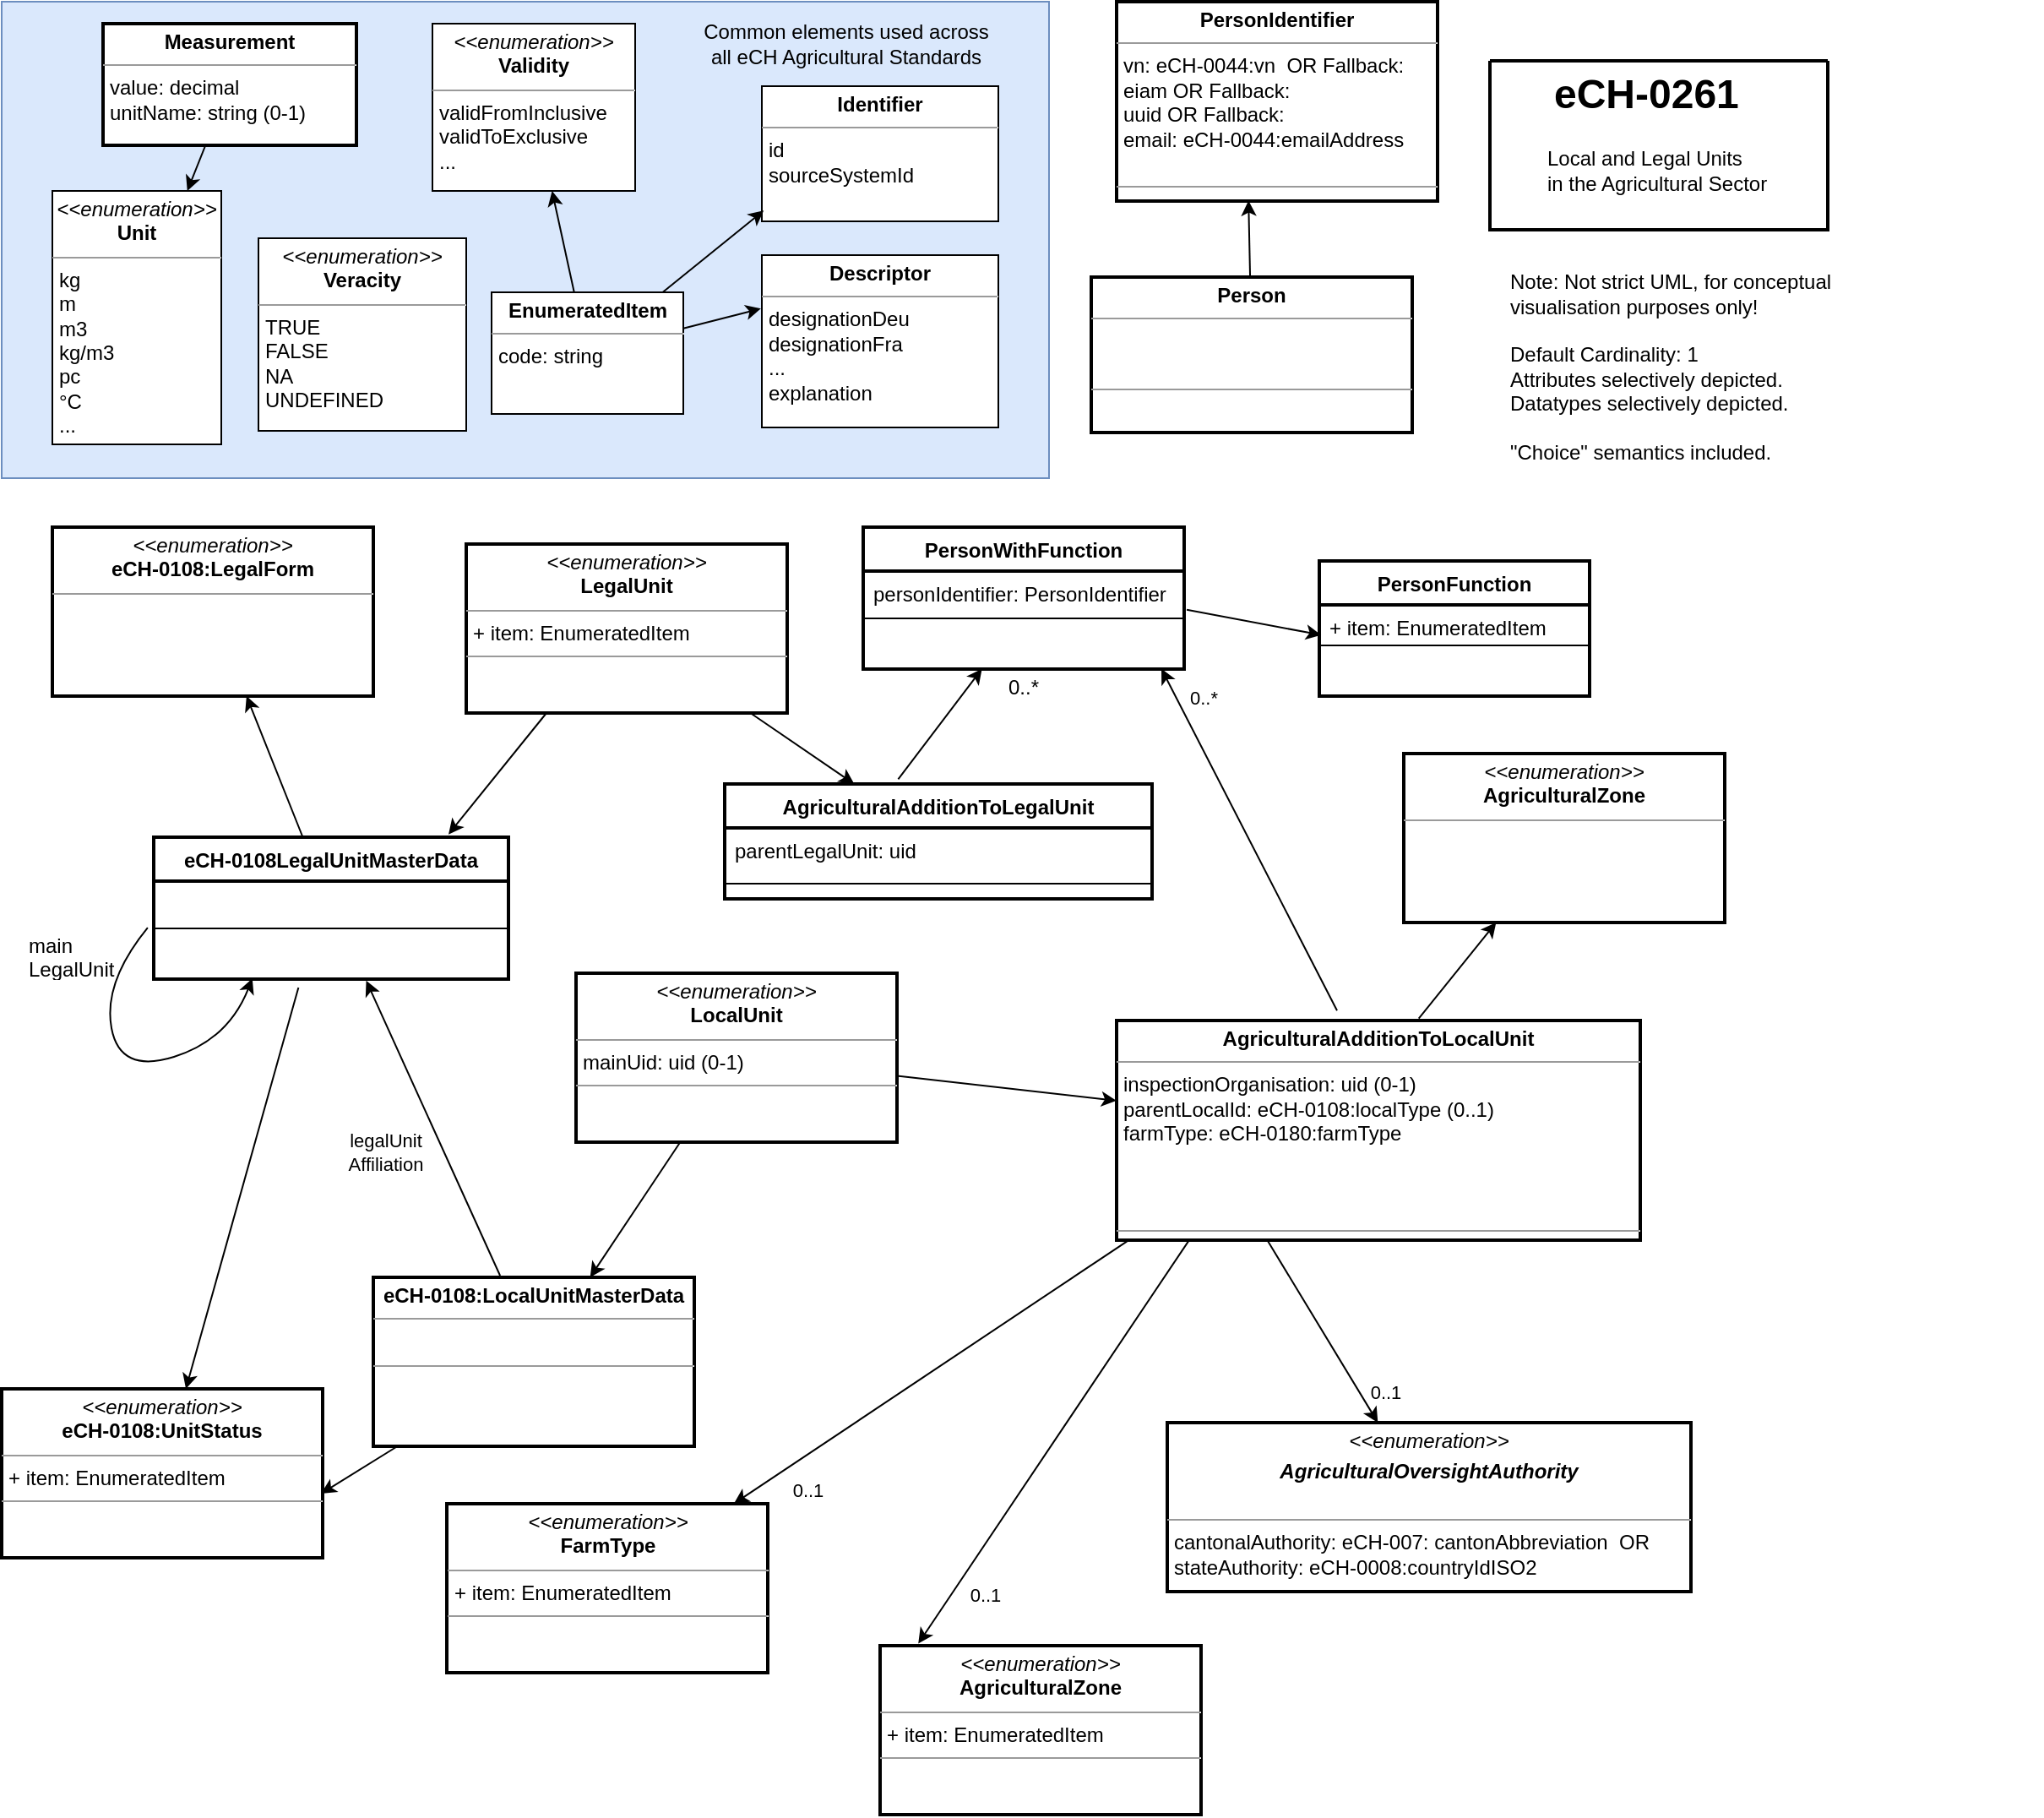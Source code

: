 <mxfile version="23.0.2" type="device">
  <diagram id="C5RBs43oDa-KdzZeNtuy" name="Page-1">
    <mxGraphModel dx="1311" dy="1173" grid="1" gridSize="10" guides="1" tooltips="1" connect="1" arrows="1" fold="1" page="1" pageScale="1" pageWidth="1169" pageHeight="1654" math="0" shadow="0">
      <root>
        <mxCell id="WIyWlLk6GJQsqaUBKTNV-0" />
        <mxCell id="WIyWlLk6GJQsqaUBKTNV-1" parent="WIyWlLk6GJQsqaUBKTNV-0" />
        <mxCell id="9_fdUrSxjmN1W93VfHhp-2" value="" style="rounded=0;whiteSpace=wrap;html=1;fillColor=#dae8fc;strokeColor=#6c8ebf;fontFamily=Helvetica;" parent="WIyWlLk6GJQsqaUBKTNV-1" vertex="1">
          <mxGeometry x="30" y="28" width="620" height="282" as="geometry" />
        </mxCell>
        <mxCell id="9_fdUrSxjmN1W93VfHhp-0" value="&lt;p style=&quot;margin:0px;margin-top:4px;text-align:center;&quot;&gt;&lt;i&gt;&amp;lt;&amp;lt;enumeration&amp;gt;&amp;gt;&lt;/i&gt;&lt;br&gt;&lt;b&gt;Unit&lt;/b&gt;&lt;/p&gt;&lt;hr size=&quot;1&quot;&gt;&lt;p style=&quot;margin:0px;margin-left:4px;&quot;&gt;kg&lt;/p&gt;&lt;p style=&quot;margin:0px;margin-left:4px;&quot;&gt;m&lt;/p&gt;&lt;p style=&quot;margin:0px;margin-left:4px;&quot;&gt;m3&lt;/p&gt;&lt;p style=&quot;margin:0px;margin-left:4px;&quot;&gt;kg/m3&lt;/p&gt;&lt;p style=&quot;margin:0px;margin-left:4px;&quot;&gt;pc&lt;/p&gt;&lt;p style=&quot;margin:0px;margin-left:4px;&quot;&gt;°C&lt;/p&gt;&lt;p style=&quot;margin:0px;margin-left:4px;&quot;&gt;...&lt;/p&gt;" style="verticalAlign=top;align=left;overflow=fill;fontSize=12;fontFamily=Helvetica;html=1;sketch=0;" parent="WIyWlLk6GJQsqaUBKTNV-1" vertex="1">
          <mxGeometry x="60" y="140" width="100" height="150" as="geometry" />
        </mxCell>
        <mxCell id="9_fdUrSxjmN1W93VfHhp-4" value="Common elements used across all eCH Agricultural Standards" style="text;html=1;strokeColor=none;fillColor=none;align=center;verticalAlign=middle;whiteSpace=wrap;rounded=0;strokeWidth=2;fontFamily=Helvetica;" parent="WIyWlLk6GJQsqaUBKTNV-1" vertex="1">
          <mxGeometry x="440" y="38" width="180" height="30" as="geometry" />
        </mxCell>
        <mxCell id="9_fdUrSxjmN1W93VfHhp-12" value="&lt;p style=&quot;margin:0px;margin-top:4px;text-align:center;&quot;&gt;&lt;b&gt;Identifier&lt;/b&gt;&lt;/p&gt;&lt;hr size=&quot;1&quot;&gt;&lt;p style=&quot;margin:0px;margin-left:4px;&quot;&gt;id&lt;/p&gt;&lt;p style=&quot;margin:0px;margin-left:4px;&quot;&gt;sourceSystemId&lt;/p&gt;" style="verticalAlign=top;align=left;overflow=fill;fontSize=12;fontFamily=Helvetica;html=1;sketch=0;" parent="WIyWlLk6GJQsqaUBKTNV-1" vertex="1">
          <mxGeometry x="480" y="78" width="140" height="80" as="geometry" />
        </mxCell>
        <mxCell id="9_fdUrSxjmN1W93VfHhp-13" value="&lt;p style=&quot;margin:0px;margin-top:4px;text-align:center;&quot;&gt;&lt;b&gt;Descriptor&lt;/b&gt;&lt;/p&gt;&lt;hr size=&quot;1&quot;&gt;&lt;p style=&quot;margin:0px;margin-left:4px;&quot;&gt;designationDeu&lt;/p&gt;&lt;p style=&quot;margin:0px;margin-left:4px;&quot;&gt;designationFra&lt;/p&gt;&lt;p style=&quot;margin:0px;margin-left:4px;&quot;&gt;...&lt;/p&gt;&lt;p style=&quot;margin:0px;margin-left:4px;&quot;&gt;explanation&lt;/p&gt;" style="verticalAlign=top;align=left;overflow=fill;fontSize=12;fontFamily=Helvetica;html=1;sketch=0;" parent="WIyWlLk6GJQsqaUBKTNV-1" vertex="1">
          <mxGeometry x="480" y="178" width="140" height="102" as="geometry" />
        </mxCell>
        <mxCell id="A5fvS7BDDAw0l9XVEY4Y-0" value="eCH-0108LegalUnitMasterData" style="swimlane;fontStyle=1;align=center;verticalAlign=top;childLayout=stackLayout;horizontal=1;startSize=26;horizontalStack=0;resizeParent=1;resizeParentMax=0;resizeLast=0;collapsible=1;marginBottom=0;strokeWidth=2;sketch=0;fontFamily=Helvetica;" parent="WIyWlLk6GJQsqaUBKTNV-1" vertex="1">
          <mxGeometry x="120" y="522.5" width="210" height="84" as="geometry" />
        </mxCell>
        <mxCell id="A5fvS7BDDAw0l9XVEY4Y-1" value="  " style="text;strokeColor=none;fillColor=none;align=left;verticalAlign=top;spacingLeft=4;spacingRight=4;overflow=hidden;rotatable=0;points=[[0,0.5],[1,0.5]];portConstraint=eastwest;fontFamily=Helvetica;" parent="A5fvS7BDDAw0l9XVEY4Y-0" vertex="1">
          <mxGeometry y="26" width="210" height="24" as="geometry" />
        </mxCell>
        <mxCell id="A5fvS7BDDAw0l9XVEY4Y-2" value="" style="line;strokeWidth=1;fillColor=none;align=left;verticalAlign=middle;spacingTop=-1;spacingLeft=3;spacingRight=3;rotatable=0;labelPosition=right;points=[];portConstraint=eastwest;fontFamily=Helvetica;" parent="A5fvS7BDDAw0l9XVEY4Y-0" vertex="1">
          <mxGeometry y="50" width="210" height="8" as="geometry" />
        </mxCell>
        <mxCell id="A5fvS7BDDAw0l9XVEY4Y-3" value="  " style="text;strokeColor=none;fillColor=none;align=left;verticalAlign=top;spacingLeft=4;spacingRight=4;overflow=hidden;rotatable=0;points=[[0,0.5],[1,0.5]];portConstraint=eastwest;fontFamily=Helvetica;sketch=0;" parent="A5fvS7BDDAw0l9XVEY4Y-0" vertex="1">
          <mxGeometry y="58" width="210" height="26" as="geometry" />
        </mxCell>
        <mxCell id="A5fvS7BDDAw0l9XVEY4Y-30" value="" style="curved=1;endArrow=classic;html=1;sketch=0;fontFamily=Helvetica;exitX=-0.017;exitY=-0.169;exitDx=0;exitDy=0;exitPerimeter=0;entryX=0.278;entryY=0.985;entryDx=0;entryDy=0;entryPerimeter=0;" parent="A5fvS7BDDAw0l9XVEY4Y-0" source="A5fvS7BDDAw0l9XVEY4Y-3" target="A5fvS7BDDAw0l9XVEY4Y-3" edge="1">
          <mxGeometry width="50" height="50" relative="1" as="geometry">
            <mxPoint x="420.004" y="143.056" as="sourcePoint" />
            <mxPoint x="194.99" y="149.714" as="targetPoint" />
            <Array as="points">
              <mxPoint x="-30" y="86" />
              <mxPoint x="-20" y="140" />
              <mxPoint x="44" y="120" />
            </Array>
          </mxGeometry>
        </mxCell>
        <mxCell id="A5fvS7BDDAw0l9XVEY4Y-4" value="AgriculturalAdditionToLegalUnit" style="swimlane;fontStyle=1;align=center;verticalAlign=top;childLayout=stackLayout;horizontal=1;startSize=26;horizontalStack=0;resizeParent=1;resizeParentMax=0;resizeLast=0;collapsible=1;marginBottom=0;strokeWidth=2;sketch=0;fontFamily=Helvetica;" parent="WIyWlLk6GJQsqaUBKTNV-1" vertex="1">
          <mxGeometry x="458" y="491" width="253" height="68" as="geometry" />
        </mxCell>
        <mxCell id="A5fvS7BDDAw0l9XVEY4Y-7" value="parentLegalUnit: uid" style="text;strokeColor=none;fillColor=none;align=left;verticalAlign=top;spacingLeft=4;spacingRight=4;overflow=hidden;rotatable=0;points=[[0,0.5],[1,0.5]];portConstraint=eastwest;sketch=0;fontFamily=Helvetica;" parent="A5fvS7BDDAw0l9XVEY4Y-4" vertex="1">
          <mxGeometry y="26" width="253" height="24" as="geometry" />
        </mxCell>
        <mxCell id="A5fvS7BDDAw0l9XVEY4Y-6" value="" style="line;strokeWidth=1;fillColor=none;align=left;verticalAlign=middle;spacingTop=-1;spacingLeft=3;spacingRight=3;rotatable=0;labelPosition=right;points=[];portConstraint=eastwest;fontFamily=Helvetica;" parent="A5fvS7BDDAw0l9XVEY4Y-4" vertex="1">
          <mxGeometry y="50" width="253" height="18" as="geometry" />
        </mxCell>
        <mxCell id="A5fvS7BDDAw0l9XVEY4Y-5" value="main&#xa;LegalUnit" style="text;strokeColor=none;fillColor=none;align=left;verticalAlign=top;spacingLeft=4;spacingRight=4;overflow=hidden;rotatable=0;points=[[0,0.5],[1,0.5]];portConstraint=eastwest;fontFamily=Helvetica;" parent="WIyWlLk6GJQsqaUBKTNV-1" vertex="1">
          <mxGeometry x="40" y="573" width="70" height="30" as="geometry" />
        </mxCell>
        <mxCell id="A5fvS7BDDAw0l9XVEY4Y-33" value="&lt;p style=&quot;margin:0px;margin-top:4px;text-align:center;&quot;&gt;&lt;b&gt;EnumeratedItem&lt;/b&gt;&lt;/p&gt;&lt;hr size=&quot;1&quot;&gt;&lt;p style=&quot;margin:0px;margin-left:4px;&quot;&gt;code: string&lt;/p&gt;" style="verticalAlign=top;align=left;overflow=fill;fontSize=12;fontFamily=Helvetica;html=1;sketch=0;" parent="WIyWlLk6GJQsqaUBKTNV-1" vertex="1">
          <mxGeometry x="320" y="200" width="113.5" height="72" as="geometry" />
        </mxCell>
        <mxCell id="A5fvS7BDDAw0l9XVEY4Y-39" value="PersonFunction" style="swimlane;fontStyle=1;align=center;verticalAlign=top;childLayout=stackLayout;horizontal=1;startSize=26;horizontalStack=0;resizeParent=1;resizeParentMax=0;resizeLast=0;collapsible=1;marginBottom=0;strokeWidth=2;sketch=0;fontFamily=Helvetica;" parent="WIyWlLk6GJQsqaUBKTNV-1" vertex="1">
          <mxGeometry x="810" y="359" width="160" height="80" as="geometry" />
        </mxCell>
        <mxCell id="A5fvS7BDDAw0l9XVEY4Y-40" value="+ item: EnumeratedItem" style="text;strokeColor=none;fillColor=none;align=left;verticalAlign=top;spacingLeft=4;spacingRight=4;overflow=hidden;rotatable=0;points=[[0,0.5],[1,0.5]];portConstraint=eastwest;fontFamily=Helvetica;sketch=0;" parent="A5fvS7BDDAw0l9XVEY4Y-39" vertex="1">
          <mxGeometry y="26" width="160" height="20" as="geometry" />
        </mxCell>
        <mxCell id="A5fvS7BDDAw0l9XVEY4Y-41" value="" style="line;strokeWidth=1;fillColor=none;align=left;verticalAlign=middle;spacingTop=-1;spacingLeft=3;spacingRight=3;rotatable=0;labelPosition=right;points=[];portConstraint=eastwest;fontFamily=Helvetica;" parent="A5fvS7BDDAw0l9XVEY4Y-39" vertex="1">
          <mxGeometry y="46" width="160" height="8" as="geometry" />
        </mxCell>
        <mxCell id="A5fvS7BDDAw0l9XVEY4Y-42" value="  " style="text;strokeColor=none;fillColor=none;align=left;verticalAlign=top;spacingLeft=4;spacingRight=4;overflow=hidden;rotatable=0;points=[[0,0.5],[1,0.5]];portConstraint=eastwest;fontFamily=Helvetica;sketch=0;" parent="A5fvS7BDDAw0l9XVEY4Y-39" vertex="1">
          <mxGeometry y="54" width="160" height="26" as="geometry" />
        </mxCell>
        <mxCell id="A5fvS7BDDAw0l9XVEY4Y-43" value="PersonWithFunction" style="swimlane;fontStyle=1;align=center;verticalAlign=top;childLayout=stackLayout;horizontal=1;startSize=26;horizontalStack=0;resizeParent=1;resizeParentMax=0;resizeLast=0;collapsible=1;marginBottom=0;strokeWidth=2;sketch=0;fontFamily=Helvetica;" parent="WIyWlLk6GJQsqaUBKTNV-1" vertex="1">
          <mxGeometry x="540" y="339" width="190" height="84" as="geometry" />
        </mxCell>
        <mxCell id="A5fvS7BDDAw0l9XVEY4Y-44" value="personIdentifier: PersonIdentifier" style="text;strokeColor=none;fillColor=none;align=left;verticalAlign=top;spacingLeft=4;spacingRight=4;overflow=hidden;rotatable=0;points=[[0,0.5],[1,0.5]];portConstraint=eastwest;fontFamily=Helvetica;" parent="A5fvS7BDDAw0l9XVEY4Y-43" vertex="1">
          <mxGeometry y="26" width="190" height="24" as="geometry" />
        </mxCell>
        <mxCell id="A5fvS7BDDAw0l9XVEY4Y-45" value="" style="line;strokeWidth=1;fillColor=none;align=left;verticalAlign=middle;spacingTop=-1;spacingLeft=3;spacingRight=3;rotatable=0;labelPosition=right;points=[];portConstraint=eastwest;fontFamily=Helvetica;" parent="A5fvS7BDDAw0l9XVEY4Y-43" vertex="1">
          <mxGeometry y="50" width="190" height="8" as="geometry" />
        </mxCell>
        <mxCell id="A5fvS7BDDAw0l9XVEY4Y-46" value="  " style="text;strokeColor=none;fillColor=none;align=left;verticalAlign=top;spacingLeft=4;spacingRight=4;overflow=hidden;rotatable=0;points=[[0,0.5],[1,0.5]];portConstraint=eastwest;fontFamily=Helvetica;sketch=0;" parent="A5fvS7BDDAw0l9XVEY4Y-43" vertex="1">
          <mxGeometry y="58" width="190" height="26" as="geometry" />
        </mxCell>
        <mxCell id="A5fvS7BDDAw0l9XVEY4Y-48" value="" style="endArrow=classic;html=1;sketch=0;fontFamily=Helvetica;curved=1;exitX=1.008;exitY=0.955;exitDx=0;exitDy=0;entryX=0.007;entryY=0.892;entryDx=0;entryDy=0;entryPerimeter=0;exitPerimeter=0;" parent="WIyWlLk6GJQsqaUBKTNV-1" source="A5fvS7BDDAw0l9XVEY4Y-44" target="A5fvS7BDDAw0l9XVEY4Y-40" edge="1">
          <mxGeometry width="50" height="50" relative="1" as="geometry">
            <mxPoint x="652.94" y="546" as="sourcePoint" />
            <mxPoint x="510" y="389" as="targetPoint" />
          </mxGeometry>
        </mxCell>
        <mxCell id="A5fvS7BDDAw0l9XVEY4Y-51" value="&lt;p style=&quot;margin:0px;margin-top:4px;text-align:center;&quot;&gt;&lt;i&gt;&amp;lt;&amp;lt;enumeration&amp;gt;&amp;gt;&lt;/i&gt;&lt;br&gt;&lt;b&gt;AgriculturalZone&lt;/b&gt;&lt;/p&gt;&lt;hr size=&quot;1&quot;&gt;&lt;p style=&quot;margin:0px;margin-left:4px;&quot;&gt;+ item: EnumeratedItem&lt;br&gt;&lt;/p&gt;&lt;hr size=&quot;1&quot;&gt;&lt;p style=&quot;margin:0px;margin-left:4px;&quot;&gt;&lt;br&gt;&lt;/p&gt;" style="verticalAlign=top;align=left;overflow=fill;fontSize=12;fontFamily=Helvetica;html=1;sketch=0;strokeWidth=2;" parent="WIyWlLk6GJQsqaUBKTNV-1" vertex="1">
          <mxGeometry x="550" y="1001" width="190" height="100" as="geometry" />
        </mxCell>
        <mxCell id="A5fvS7BDDAw0l9XVEY4Y-52" value="&lt;p style=&quot;margin:0px;margin-top:4px;text-align:center;&quot;&gt;&lt;i&gt;&amp;lt;&amp;lt;enumeration&amp;gt;&amp;gt;&lt;/i&gt;&lt;br&gt;&lt;b&gt;FarmType&lt;/b&gt;&lt;/p&gt;&lt;hr size=&quot;1&quot;&gt;&lt;p style=&quot;margin:0px;margin-left:4px;&quot;&gt;+ item: EnumeratedItem&lt;br&gt;&lt;/p&gt;&lt;hr size=&quot;1&quot;&gt;&lt;p style=&quot;margin:0px;margin-left:4px;&quot;&gt;&lt;br&gt;&lt;/p&gt;" style="verticalAlign=top;align=left;overflow=fill;fontSize=12;fontFamily=Helvetica;html=1;sketch=0;strokeWidth=2;" parent="WIyWlLk6GJQsqaUBKTNV-1" vertex="1">
          <mxGeometry x="293.5" y="917" width="190" height="100" as="geometry" />
        </mxCell>
        <mxCell id="A5fvS7BDDAw0l9XVEY4Y-53" value="&lt;p style=&quot;margin:0px;margin-top:4px;text-align:center;&quot;&gt;&lt;i&gt;&amp;lt;&amp;lt;enumeration&amp;gt;&amp;gt;&lt;/i&gt;&lt;br&gt;&lt;b&gt;eCH-0108:LegalForm&lt;/b&gt;&lt;/p&gt;&lt;hr size=&quot;1&quot;&gt;&lt;p style=&quot;margin:0px;margin-left:4px;&quot;&gt;&lt;/p&gt;&lt;p style=&quot;margin:0px;margin-left:4px;&quot;&gt;&lt;br&gt;&lt;/p&gt;" style="verticalAlign=top;align=left;overflow=fill;fontSize=12;fontFamily=Helvetica;html=1;sketch=0;strokeWidth=2;" parent="WIyWlLk6GJQsqaUBKTNV-1" vertex="1">
          <mxGeometry x="60" y="339" width="190" height="100" as="geometry" />
        </mxCell>
        <mxCell id="A5fvS7BDDAw0l9XVEY4Y-54" value="&lt;p style=&quot;margin:0px;margin-top:4px;text-align:center;&quot;&gt;&lt;b&gt;eCH-0108:L&lt;/b&gt;&lt;b style=&quot;background-color: initial;&quot;&gt;ocalUnitMasterData&lt;/b&gt;&lt;/p&gt;&lt;hr size=&quot;1&quot;&gt;&lt;p style=&quot;margin:0px;margin-left:4px;&quot;&gt;&amp;nbsp;&lt;br&gt;&lt;/p&gt;&lt;hr size=&quot;1&quot;&gt;&lt;p style=&quot;margin:0px;margin-left:4px;&quot;&gt;&lt;br&gt;&lt;/p&gt;" style="verticalAlign=top;align=left;overflow=fill;fontSize=12;fontFamily=Helvetica;html=1;sketch=0;strokeWidth=2;" parent="WIyWlLk6GJQsqaUBKTNV-1" vertex="1">
          <mxGeometry x="250" y="783" width="190" height="100" as="geometry" />
        </mxCell>
        <mxCell id="A5fvS7BDDAw0l9XVEY4Y-55" value="&lt;p style=&quot;margin:0px;margin-top:4px;text-align:center;&quot;&gt;&lt;i&gt;&amp;lt;&amp;lt;enumeration&amp;gt;&amp;gt;&lt;/i&gt;&lt;br&gt;&lt;b&gt;eCH-0108:UnitStatus&lt;/b&gt;&lt;/p&gt;&lt;hr size=&quot;1&quot;&gt;&lt;p style=&quot;margin:0px;margin-left:4px;&quot;&gt;+ item: EnumeratedItem&amp;nbsp;&amp;nbsp;&lt;/p&gt;&lt;hr size=&quot;1&quot;&gt;&lt;p style=&quot;margin:0px;margin-left:4px;&quot;&gt;&lt;br&gt;&lt;/p&gt;" style="verticalAlign=top;align=left;overflow=fill;fontSize=12;fontFamily=Helvetica;html=1;sketch=0;strokeWidth=2;" parent="WIyWlLk6GJQsqaUBKTNV-1" vertex="1">
          <mxGeometry x="30" y="849" width="190" height="100" as="geometry" />
        </mxCell>
        <mxCell id="A5fvS7BDDAw0l9XVEY4Y-56" value="" style="endArrow=classic;html=1;sketch=0;fontFamily=Helvetica;curved=1;exitX=0.408;exitY=1.192;exitDx=0;exitDy=0;exitPerimeter=0;" parent="WIyWlLk6GJQsqaUBKTNV-1" source="A5fvS7BDDAw0l9XVEY4Y-3" target="A5fvS7BDDAw0l9XVEY4Y-55" edge="1">
          <mxGeometry width="50" height="50" relative="1" as="geometry">
            <mxPoint x="370" y="773" as="sourcePoint" />
            <mxPoint x="420" y="723" as="targetPoint" />
          </mxGeometry>
        </mxCell>
        <mxCell id="A5fvS7BDDAw0l9XVEY4Y-63" value="legalUnit&lt;br&gt;Affiliation" style="edgeLabel;resizable=0;html=1;align=center;verticalAlign=middle;strokeWidth=2;fontFamily=Helvetica;" parent="WIyWlLk6GJQsqaUBKTNV-1" connectable="0" vertex="1">
          <mxGeometry x="280.0" y="660.996" as="geometry">
            <mxPoint x="-23" y="48" as="offset" />
          </mxGeometry>
        </mxCell>
        <mxCell id="A5fvS7BDDAw0l9XVEY4Y-35" value="  " style="text;strokeColor=none;fillColor=none;align=left;verticalAlign=top;spacingLeft=4;spacingRight=4;overflow=hidden;rotatable=0;points=[[0,0.5],[1,0.5]];portConstraint=eastwest;fontFamily=Helvetica;" parent="WIyWlLk6GJQsqaUBKTNV-1" vertex="1">
          <mxGeometry x="690" y="893" width="160" height="24" as="geometry" />
        </mxCell>
        <mxCell id="A5fvS7BDDAw0l9XVEY4Y-75" value="" style="endArrow=classic;html=1;sketch=0;fontFamily=Helvetica;curved=1;exitX=0.02;exitY=1.005;exitDx=0;exitDy=0;exitPerimeter=0;" parent="WIyWlLk6GJQsqaUBKTNV-1" source="rzEtL8piYvgAkyVDYDZv-19" target="A5fvS7BDDAw0l9XVEY4Y-52" edge="1">
          <mxGeometry width="50" height="50" relative="1" as="geometry">
            <mxPoint x="682.5" y="769" as="sourcePoint" />
            <mxPoint x="580" y="703" as="targetPoint" />
          </mxGeometry>
        </mxCell>
        <mxCell id="A5fvS7BDDAw0l9XVEY4Y-76" value="0..1" style="edgeLabel;resizable=0;html=1;align=center;verticalAlign=middle;sketch=1;fontFamily=Helvetica;strokeWidth=2;" parent="WIyWlLk6GJQsqaUBKTNV-1" connectable="0" vertex="1">
          <mxGeometry x="619.999" y="968.998" as="geometry">
            <mxPoint x="-8" y="2" as="offset" />
          </mxGeometry>
        </mxCell>
        <mxCell id="A5fvS7BDDAw0l9XVEY4Y-82" value="" style="endArrow=classic;html=1;sketch=0;fontFamily=Helvetica;curved=1;exitX=0.143;exitY=0.984;exitDx=0;exitDy=0;exitPerimeter=0;entryX=0.119;entryY=-0.012;entryDx=0;entryDy=0;entryPerimeter=0;" parent="WIyWlLk6GJQsqaUBKTNV-1" source="rzEtL8piYvgAkyVDYDZv-19" target="A5fvS7BDDAw0l9XVEY4Y-51" edge="1">
          <mxGeometry width="50" height="50" relative="1" as="geometry">
            <mxPoint x="715.5" y="770.224" as="sourcePoint" />
            <mxPoint x="570" y="991" as="targetPoint" />
          </mxGeometry>
        </mxCell>
        <mxCell id="A5fvS7BDDAw0l9XVEY4Y-83" value="0..1" style="edgeLabel;resizable=0;html=1;align=center;verticalAlign=middle;sketch=1;fontFamily=Helvetica;strokeWidth=2;" parent="WIyWlLk6GJQsqaUBKTNV-1" connectable="0" vertex="1">
          <mxGeometry x="519.999" y="892.998" as="geometry">
            <mxPoint x="-13" y="16" as="offset" />
          </mxGeometry>
        </mxCell>
        <mxCell id="A5fvS7BDDAw0l9XVEY4Y-84" value="&lt;p style=&quot;margin:0px;margin-top:4px;text-align:center;&quot;&gt;&lt;i&gt;&amp;lt;&amp;lt;enumeration&amp;gt;&amp;gt;&lt;/i&gt;&lt;br&gt;&lt;/p&gt;&lt;p style=&quot;margin:0px;margin-top:4px;text-align:center;&quot;&gt;&lt;i&gt;&lt;b&gt;AgriculturalOversightAuthority&lt;/b&gt;&lt;/i&gt;&lt;/p&gt;&lt;p style=&quot;margin:0px;margin-left:4px;&quot;&gt;&amp;nbsp;&amp;nbsp;&lt;/p&gt;&lt;hr size=&quot;1&quot;&gt;&lt;p style=&quot;margin:0px;margin-left:4px;&quot;&gt;cantonalAuthority: eCH-007: cantonAbbreviation&amp;nbsp; OR&lt;/p&gt;&lt;p style=&quot;margin:0px;margin-left:4px;&quot;&gt;stateAuthority: eCH-0008:countryIdISO2&lt;/p&gt;" style="verticalAlign=top;align=left;overflow=fill;fontSize=12;fontFamily=Helvetica;html=1;sketch=0;strokeWidth=2;" parent="WIyWlLk6GJQsqaUBKTNV-1" vertex="1">
          <mxGeometry x="720" y="869" width="310" height="100" as="geometry" />
        </mxCell>
        <mxCell id="A5fvS7BDDAw0l9XVEY4Y-85" value="" style="endArrow=classic;html=1;sketch=0;fontFamily=Helvetica;curved=1;exitX=0.288;exitY=1.001;exitDx=0;exitDy=0;exitPerimeter=0;" parent="WIyWlLk6GJQsqaUBKTNV-1" source="rzEtL8piYvgAkyVDYDZv-19" target="A5fvS7BDDAw0l9XVEY4Y-84" edge="1">
          <mxGeometry width="50" height="50" relative="1" as="geometry">
            <mxPoint x="774" y="768" as="sourcePoint" />
            <mxPoint x="622.5" y="953" as="targetPoint" />
          </mxGeometry>
        </mxCell>
        <mxCell id="A5fvS7BDDAw0l9XVEY4Y-86" value="0..1" style="edgeLabel;resizable=0;html=1;align=center;verticalAlign=middle;sketch=1;fontFamily=Helvetica;strokeWidth=2;" parent="WIyWlLk6GJQsqaUBKTNV-1" connectable="0" vertex="1">
          <mxGeometry x="710.999" y="968.998" as="geometry">
            <mxPoint x="138" y="-118" as="offset" />
          </mxGeometry>
        </mxCell>
        <mxCell id="A5fvS7BDDAw0l9XVEY4Y-88" value="" style="endArrow=classic;html=1;sketch=0;fontFamily=Helvetica;curved=1;exitX=0.406;exitY=-0.042;exitDx=0;exitDy=0;entryX=0.37;entryY=0.994;entryDx=0;entryDy=0;entryPerimeter=0;exitPerimeter=0;" parent="WIyWlLk6GJQsqaUBKTNV-1" source="A5fvS7BDDAw0l9XVEY4Y-4" target="A5fvS7BDDAw0l9XVEY4Y-46" edge="1">
          <mxGeometry width="50" height="50" relative="1" as="geometry">
            <mxPoint x="703.14" y="621.9" as="sourcePoint" />
            <mxPoint x="550" y="489" as="targetPoint" />
          </mxGeometry>
        </mxCell>
        <mxCell id="A5fvS7BDDAw0l9XVEY4Y-90" value="" style="endArrow=classic;html=1;sketch=0;fontFamily=Helvetica;curved=1;" parent="WIyWlLk6GJQsqaUBKTNV-1" source="A5fvS7BDDAw0l9XVEY4Y-0" target="A5fvS7BDDAw0l9XVEY4Y-53" edge="1">
          <mxGeometry width="50" height="50" relative="1" as="geometry">
            <mxPoint x="395.83" y="442.0" as="sourcePoint" />
            <mxPoint x="310.79" y="349.34" as="targetPoint" />
          </mxGeometry>
        </mxCell>
        <mxCell id="A5fvS7BDDAw0l9XVEY4Y-92" value="" style="endArrow=classic;html=1;sketch=0;fontFamily=Helvetica;curved=1;entryX=0.995;entryY=0.62;entryDx=0;entryDy=0;entryPerimeter=0;" parent="WIyWlLk6GJQsqaUBKTNV-1" source="A5fvS7BDDAw0l9XVEY4Y-54" target="A5fvS7BDDAw0l9XVEY4Y-55" edge="1">
          <mxGeometry width="50" height="50" relative="1" as="geometry">
            <mxPoint x="402.4" y="712.0" as="sourcePoint" />
            <mxPoint x="317.36" y="619.34" as="targetPoint" />
          </mxGeometry>
        </mxCell>
        <mxCell id="A5fvS7BDDAw0l9XVEY4Y-94" value="" style="endArrow=classic;html=1;sketch=0;fontFamily=Helvetica;curved=1;entryX=0.929;entryY=0.994;entryDx=0;entryDy=0;entryPerimeter=0;exitX=0.421;exitY=-0.045;exitDx=0;exitDy=0;exitPerimeter=0;" parent="WIyWlLk6GJQsqaUBKTNV-1" source="rzEtL8piYvgAkyVDYDZv-19" target="A5fvS7BDDAw0l9XVEY4Y-46" edge="1">
          <mxGeometry width="50" height="50" relative="1" as="geometry">
            <mxPoint x="800" y="621" as="sourcePoint" />
            <mxPoint x="845.58" y="399.0" as="targetPoint" />
          </mxGeometry>
        </mxCell>
        <mxCell id="A5fvS7BDDAw0l9XVEY4Y-95" value="0..*" style="edgeLabel;resizable=0;html=1;align=right;verticalAlign=bottom;strokeWidth=2;fontFamily=Helvetica;" parent="WIyWlLk6GJQsqaUBKTNV-1" connectable="0" vertex="1">
          <mxGeometry x="750.004" y="448.998" as="geometry" />
        </mxCell>
        <mxCell id="A5fvS7BDDAw0l9XVEY4Y-96" value="" style="swimlane;startSize=0;sketch=0;fontFamily=Helvetica;strokeWidth=2;" parent="WIyWlLk6GJQsqaUBKTNV-1" vertex="1">
          <mxGeometry x="911" y="63" width="200" height="100" as="geometry" />
        </mxCell>
        <mxCell id="A5fvS7BDDAw0l9XVEY4Y-99" value="&lt;span style=&quot;color: rgba(0, 0, 0, 0); font-size: 0px; text-align: start;&quot;&gt;ss&lt;/span&gt;" style="text;html=1;strokeColor=none;fillColor=none;align=center;verticalAlign=middle;whiteSpace=wrap;rounded=0;strokeWidth=2;fontFamily=Helvetica;" parent="A5fvS7BDDAw0l9XVEY4Y-96" vertex="1">
          <mxGeometry x="96.6" y="50" width="230" height="30" as="geometry" />
        </mxCell>
        <mxCell id="rzEtL8piYvgAkyVDYDZv-4" value="&lt;p style=&quot;margin:0px;margin-top:4px;text-align:center;&quot;&gt;&lt;i&gt;&amp;lt;&amp;lt;enumeration&amp;gt;&amp;gt;&lt;/i&gt;&lt;br&gt;&lt;b&gt;LegalUnit&lt;/b&gt;&lt;/p&gt;&lt;hr size=&quot;1&quot;&gt;&lt;p style=&quot;margin:0px;margin-left:4px;&quot;&gt;+ item: EnumeratedItem&amp;nbsp;&amp;nbsp;&lt;/p&gt;&lt;hr size=&quot;1&quot;&gt;&lt;p style=&quot;margin:0px;margin-left:4px;&quot;&gt;&lt;br&gt;&lt;/p&gt;" style="verticalAlign=top;align=left;overflow=fill;fontSize=12;fontFamily=Helvetica;html=1;sketch=0;strokeWidth=2;" parent="WIyWlLk6GJQsqaUBKTNV-1" vertex="1">
          <mxGeometry x="305" y="349" width="190" height="100" as="geometry" />
        </mxCell>
        <mxCell id="rzEtL8piYvgAkyVDYDZv-6" style="rounded=0;orthogonalLoop=1;jettySize=auto;html=1;" parent="WIyWlLk6GJQsqaUBKTNV-1" source="rzEtL8piYvgAkyVDYDZv-4" target="A5fvS7BDDAw0l9XVEY4Y-4" edge="1">
          <mxGeometry relative="1" as="geometry" />
        </mxCell>
        <mxCell id="rzEtL8piYvgAkyVDYDZv-14" style="rounded=0;orthogonalLoop=1;jettySize=auto;html=1;" parent="WIyWlLk6GJQsqaUBKTNV-1" source="rzEtL8piYvgAkyVDYDZv-13" target="rzEtL8piYvgAkyVDYDZv-19" edge="1">
          <mxGeometry relative="1" as="geometry">
            <mxPoint x="688" y="685" as="targetPoint" />
          </mxGeometry>
        </mxCell>
        <mxCell id="rzEtL8piYvgAkyVDYDZv-15" style="rounded=0;orthogonalLoop=1;jettySize=auto;html=1;" parent="WIyWlLk6GJQsqaUBKTNV-1" source="rzEtL8piYvgAkyVDYDZv-13" target="A5fvS7BDDAw0l9XVEY4Y-54" edge="1">
          <mxGeometry relative="1" as="geometry" />
        </mxCell>
        <mxCell id="rzEtL8piYvgAkyVDYDZv-13" value="&lt;p style=&quot;margin:0px;margin-top:4px;text-align:center;&quot;&gt;&lt;i&gt;&amp;lt;&amp;lt;enumeration&amp;gt;&amp;gt;&lt;/i&gt;&lt;br&gt;&lt;b&gt;LocalUnit&lt;/b&gt;&lt;/p&gt;&lt;hr size=&quot;1&quot;&gt;&lt;p style=&quot;margin:0px;margin-left:4px;&quot;&gt;mainUid: uid (0-1)&lt;/p&gt;&lt;hr size=&quot;1&quot;&gt;&lt;p style=&quot;margin:0px;margin-left:4px;&quot;&gt;&lt;br&gt;&lt;/p&gt;" style="verticalAlign=top;align=left;overflow=fill;fontSize=12;fontFamily=Helvetica;html=1;sketch=0;strokeWidth=2;" parent="WIyWlLk6GJQsqaUBKTNV-1" vertex="1">
          <mxGeometry x="370" y="603" width="190" height="100" as="geometry" />
        </mxCell>
        <mxCell id="rzEtL8piYvgAkyVDYDZv-17" value="" style="endArrow=classic;html=1;sketch=0;fontFamily=Helvetica;curved=1;exitX=0.25;exitY=1;exitDx=0;exitDy=0;entryX=0.831;entryY=-0.02;entryDx=0;entryDy=0;entryPerimeter=0;" parent="WIyWlLk6GJQsqaUBKTNV-1" source="rzEtL8piYvgAkyVDYDZv-4" target="A5fvS7BDDAw0l9XVEY4Y-0" edge="1">
          <mxGeometry width="50" height="50" relative="1" as="geometry">
            <mxPoint x="218" y="533" as="sourcePoint" />
            <mxPoint x="185" y="449" as="targetPoint" />
          </mxGeometry>
        </mxCell>
        <mxCell id="rzEtL8piYvgAkyVDYDZv-19" value="&lt;p style=&quot;margin:0px;margin-top:4px;text-align:center;&quot;&gt;&lt;b&gt;AgriculturalAdditionToLocalUnit&lt;/b&gt;&lt;/p&gt;&lt;hr size=&quot;1&quot;&gt;&lt;p style=&quot;margin:0px;margin-left:4px;&quot;&gt;inspectionOrganisation: uid (0-1)&lt;/p&gt;&lt;p style=&quot;margin:0px;margin-left:4px;&quot;&gt;parentLocalId: eCH-0108:localType (0..1)&lt;/p&gt;&lt;p style=&quot;margin:0px;margin-left:4px;&quot;&gt;farmType: eCH-0180:farmType&lt;/p&gt;&lt;p style=&quot;margin:0px;margin-left:4px;&quot;&gt;&lt;br&gt;&lt;/p&gt;&lt;p style=&quot;margin:0px;margin-left:4px;&quot;&gt;&lt;br&gt;&lt;/p&gt;&lt;p style=&quot;margin:0px;margin-left:4px;&quot;&gt;&lt;br&gt;&lt;/p&gt;&lt;hr size=&quot;1&quot;&gt;&lt;p style=&quot;margin:0px;margin-left:4px;&quot;&gt;&lt;br&gt;&lt;/p&gt;" style="verticalAlign=top;align=left;overflow=fill;fontSize=12;fontFamily=Helvetica;html=1;sketch=0;strokeWidth=2;" parent="WIyWlLk6GJQsqaUBKTNV-1" vertex="1">
          <mxGeometry x="690" y="631" width="310" height="130" as="geometry" />
        </mxCell>
        <mxCell id="0" style="rounded=0;orthogonalLoop=1;jettySize=auto;html=1;entryX=0.599;entryY=1.035;entryDx=0;entryDy=0;entryPerimeter=0;exitX=0.395;exitY=-0.01;exitDx=0;exitDy=0;exitPerimeter=0;" parent="WIyWlLk6GJQsqaUBKTNV-1" source="A5fvS7BDDAw0l9XVEY4Y-54" target="A5fvS7BDDAw0l9XVEY4Y-3" edge="1">
          <mxGeometry relative="1" as="geometry">
            <mxPoint x="441.667" y="713" as="sourcePoint" />
            <mxPoint x="388.333" y="793" as="targetPoint" />
          </mxGeometry>
        </mxCell>
        <mxCell id="dJjOKVbPwSL5Kl3M8rIb-0" value="0..*" style="text;html=1;strokeColor=none;fillColor=none;align=center;verticalAlign=middle;whiteSpace=wrap;rounded=0;" parent="WIyWlLk6GJQsqaUBKTNV-1" vertex="1">
          <mxGeometry x="605" y="419" width="60" height="30" as="geometry" />
        </mxCell>
        <mxCell id="dJjOKVbPwSL5Kl3M8rIb-3" value="&lt;p style=&quot;margin:0px;margin-top:4px;text-align:center;&quot;&gt;&lt;i&gt;&amp;lt;&amp;lt;enumeration&amp;gt;&amp;gt;&lt;/i&gt;&lt;br&gt;&lt;b&gt;AgriculturalZone&lt;/b&gt;&lt;/p&gt;&lt;hr size=&quot;1&quot;&gt;&lt;p style=&quot;margin:0px;margin-left:4px;&quot;&gt;&lt;/p&gt;&lt;p style=&quot;margin:0px;margin-left:4px;&quot;&gt;&lt;br&gt;&lt;/p&gt;" style="verticalAlign=top;align=left;overflow=fill;fontSize=12;fontFamily=Helvetica;html=1;sketch=0;strokeWidth=2;" parent="WIyWlLk6GJQsqaUBKTNV-1" vertex="1">
          <mxGeometry x="860" y="473" width="190" height="100" as="geometry" />
        </mxCell>
        <mxCell id="dJjOKVbPwSL5Kl3M8rIb-4" value="" style="endArrow=classic;html=1;sketch=0;fontFamily=Helvetica;curved=1;exitX=0.577;exitY=-0.009;exitDx=0;exitDy=0;exitPerimeter=0;" parent="WIyWlLk6GJQsqaUBKTNV-1" source="rzEtL8piYvgAkyVDYDZv-19" target="dJjOKVbPwSL5Kl3M8rIb-3" edge="1">
          <mxGeometry width="50" height="50" relative="1" as="geometry">
            <mxPoint x="831" y="635" as="sourcePoint" />
            <mxPoint x="729" y="413" as="targetPoint" />
          </mxGeometry>
        </mxCell>
        <mxCell id="dJjOKVbPwSL5Kl3M8rIb-5" value="&lt;p style=&quot;margin:0px;margin-top:4px;text-align:center;&quot;&gt;&lt;i&gt;&amp;lt;&amp;lt;enumeration&amp;gt;&amp;gt;&lt;/i&gt;&lt;br&gt;&lt;b&gt;Validity&lt;/b&gt;&lt;/p&gt;&lt;hr size=&quot;1&quot;&gt;&lt;p style=&quot;margin:0px;margin-left:4px;&quot;&gt;validFromInclusive&lt;/p&gt;&lt;p style=&quot;margin:0px;margin-left:4px;&quot;&gt;validToExclusive&lt;/p&gt;&lt;p style=&quot;margin:0px;margin-left:4px;&quot;&gt;...&lt;/p&gt;" style="verticalAlign=top;align=left;overflow=fill;fontSize=12;fontFamily=Helvetica;html=1;sketch=0;" parent="WIyWlLk6GJQsqaUBKTNV-1" vertex="1">
          <mxGeometry x="285" y="41" width="120" height="99" as="geometry" />
        </mxCell>
        <mxCell id="dJjOKVbPwSL5Kl3M8rIb-6" value="&lt;p style=&quot;margin:0px;margin-top:4px;text-align:center;&quot;&gt;&lt;i&gt;&amp;lt;&amp;lt;enumeration&amp;gt;&amp;gt;&lt;/i&gt;&lt;br&gt;&lt;b&gt;Veracity&lt;/b&gt;&lt;/p&gt;&lt;hr size=&quot;1&quot;&gt;&lt;p style=&quot;margin:0px;margin-left:4px;&quot;&gt;TRUE&lt;/p&gt;&lt;p style=&quot;margin:0px;margin-left:4px;&quot;&gt;FALSE&lt;/p&gt;&lt;p style=&quot;margin:0px;margin-left:4px;&quot;&gt;NA&lt;/p&gt;&lt;p style=&quot;margin:0px;margin-left:4px;&quot;&gt;UNDEFINED&lt;/p&gt;" style="verticalAlign=top;align=left;overflow=fill;fontSize=12;fontFamily=Helvetica;html=1;sketch=0;" parent="WIyWlLk6GJQsqaUBKTNV-1" vertex="1">
          <mxGeometry x="182" y="168" width="123" height="114" as="geometry" />
        </mxCell>
        <mxCell id="A5fvS7BDDAw0l9XVEY4Y-97" value="&lt;br&gt;Note: Not strict UML, for conceptual&lt;br&gt;visualisation purposes only!&lt;br&gt;&lt;br&gt;Default Cardinality: 1&lt;br&gt;Attributes selectively depicted.&lt;br&gt;Datatypes selectively depicted.&lt;br&gt;&lt;br&gt;&quot;Choice&quot; semantics included." style="text;html=1;strokeColor=none;fillColor=none;align=left;verticalAlign=middle;whiteSpace=wrap;rounded=0;strokeWidth=2;fontFamily=Helvetica;" parent="WIyWlLk6GJQsqaUBKTNV-1" vertex="1">
          <mxGeometry x="921" y="181" width="230" height="112" as="geometry" />
        </mxCell>
        <mxCell id="A5fvS7BDDAw0l9XVEY4Y-100" value="Local and Legal Units&lt;br&gt;in the Agricultural Sector" style="text;html=1;strokeColor=none;fillColor=none;align=left;verticalAlign=middle;whiteSpace=wrap;rounded=0;strokeWidth=2;fontFamily=Helvetica;" parent="WIyWlLk6GJQsqaUBKTNV-1" vertex="1">
          <mxGeometry x="943" y="113" width="226.4" height="30" as="geometry" />
        </mxCell>
        <mxCell id="9_fdUrSxjmN1W93VfHhp-1" value="&lt;h1&gt;&lt;span style=&quot;background-color: initial;&quot;&gt;eCH-0261&lt;/span&gt;&lt;/h1&gt;&lt;h1&gt;&lt;br&gt;&lt;/h1&gt;" style="text;html=1;strokeColor=none;fillColor=none;spacing=5;spacingTop=-20;whiteSpace=wrap;overflow=hidden;rounded=0;strokeWidth=2;fontFamily=Helvetica;" parent="WIyWlLk6GJQsqaUBKTNV-1" vertex="1">
          <mxGeometry x="943.7" y="63" width="185.7" height="80" as="geometry" />
        </mxCell>
        <mxCell id="dJjOKVbPwSL5Kl3M8rIb-9" value="&lt;p style=&quot;margin:0px;margin-top:4px;text-align:center;&quot;&gt;&lt;b&gt;Person&lt;/b&gt;&lt;/p&gt;&lt;hr size=&quot;1&quot;&gt;&lt;p style=&quot;margin:0px;margin-left:4px;&quot;&gt;&lt;br&gt;&lt;/p&gt;&lt;p style=&quot;margin:0px;margin-left:4px;&quot;&gt;&lt;br&gt;&lt;/p&gt;&lt;hr size=&quot;1&quot;&gt;&lt;p style=&quot;margin:0px;margin-left:4px;&quot;&gt;&lt;br&gt;&lt;/p&gt;" style="verticalAlign=top;align=left;overflow=fill;fontSize=12;fontFamily=Helvetica;html=1;sketch=0;strokeWidth=2;" parent="WIyWlLk6GJQsqaUBKTNV-1" vertex="1">
          <mxGeometry x="675" y="191" width="190" height="92" as="geometry" />
        </mxCell>
        <mxCell id="dJjOKVbPwSL5Kl3M8rIb-11" value="&lt;p style=&quot;margin:0px;margin-top:4px;text-align:center;&quot;&gt;&lt;b&gt;PersonIdentifier&lt;/b&gt;&lt;/p&gt;&lt;hr size=&quot;1&quot;&gt;&lt;p style=&quot;margin:0px;margin-left:4px;&quot;&gt;vn: eCH-0044:vn&amp;nbsp; OR Fallback:&lt;/p&gt;&lt;p style=&quot;margin:0px;margin-left:4px;&quot;&gt;eiam OR Fallback:&lt;/p&gt;&lt;p style=&quot;margin:0px;margin-left:4px;&quot;&gt;uuid OR Fallback:&lt;/p&gt;&lt;p style=&quot;margin:0px;margin-left:4px;&quot;&gt;email: eCH-0044:emailAddress&lt;/p&gt;&lt;p style=&quot;margin:0px;margin-left:4px;&quot;&gt;&lt;br&gt;&lt;/p&gt;&lt;hr size=&quot;1&quot;&gt;&lt;p style=&quot;margin:0px;margin-left:4px;&quot;&gt;&lt;br&gt;&lt;/p&gt;" style="verticalAlign=top;align=left;overflow=fill;fontSize=12;fontFamily=Helvetica;html=1;sketch=0;strokeWidth=2;" parent="WIyWlLk6GJQsqaUBKTNV-1" vertex="1">
          <mxGeometry x="690" y="28" width="190" height="118" as="geometry" />
        </mxCell>
        <mxCell id="dJjOKVbPwSL5Kl3M8rIb-12" value="" style="endArrow=classic;html=1;sketch=0;fontFamily=Helvetica;curved=1;entryX=0.411;entryY=0.998;entryDx=0;entryDy=0;entryPerimeter=0;" parent="WIyWlLk6GJQsqaUBKTNV-1" source="dJjOKVbPwSL5Kl3M8rIb-9" target="dJjOKVbPwSL5Kl3M8rIb-11" edge="1">
          <mxGeometry width="50" height="50" relative="1" as="geometry">
            <mxPoint x="689" y="316" as="sourcePoint" />
            <mxPoint x="748" y="220" as="targetPoint" />
          </mxGeometry>
        </mxCell>
        <mxCell id="dJjOKVbPwSL5Kl3M8rIb-13" value="&lt;p style=&quot;margin:0px;margin-top:4px;text-align:center;&quot;&gt;&lt;b style=&quot;background-color: initial;&quot;&gt;Measurement&lt;/b&gt;&lt;br&gt;&lt;/p&gt;&lt;hr size=&quot;1&quot;&gt;&lt;p style=&quot;margin:0px;margin-left:4px;&quot;&gt;&lt;/p&gt;&lt;p style=&quot;margin:0px;margin-left:4px;&quot;&gt;value: decimal&lt;/p&gt;&lt;p style=&quot;margin:0px;margin-left:4px;&quot;&gt;unitName: string (0-1)&lt;/p&gt;" style="verticalAlign=top;align=left;overflow=fill;fontSize=12;fontFamily=Helvetica;html=1;sketch=0;strokeWidth=2;" parent="WIyWlLk6GJQsqaUBKTNV-1" vertex="1">
          <mxGeometry x="90" y="41" width="150" height="72" as="geometry" />
        </mxCell>
        <mxCell id="dJjOKVbPwSL5Kl3M8rIb-14" value="" style="endArrow=classic;html=1;sketch=0;fontFamily=Helvetica;curved=1;" parent="WIyWlLk6GJQsqaUBKTNV-1" source="dJjOKVbPwSL5Kl3M8rIb-13" target="9_fdUrSxjmN1W93VfHhp-0" edge="1">
          <mxGeometry width="50" height="50" relative="1" as="geometry">
            <mxPoint x="218" y="502" as="sourcePoint" />
            <mxPoint x="185" y="418" as="targetPoint" />
          </mxGeometry>
        </mxCell>
        <mxCell id="dJjOKVbPwSL5Kl3M8rIb-15" value="" style="endArrow=classic;html=1;sketch=0;fontFamily=Helvetica;curved=1;" parent="WIyWlLk6GJQsqaUBKTNV-1" source="A5fvS7BDDAw0l9XVEY4Y-33" target="dJjOKVbPwSL5Kl3M8rIb-5" edge="1">
          <mxGeometry width="50" height="50" relative="1" as="geometry">
            <mxPoint x="249" y="80" as="sourcePoint" />
            <mxPoint x="299" y="81" as="targetPoint" />
          </mxGeometry>
        </mxCell>
        <mxCell id="dJjOKVbPwSL5Kl3M8rIb-16" value="" style="endArrow=classic;html=1;sketch=0;fontFamily=Helvetica;curved=1;entryX=-0.004;entryY=0.31;entryDx=0;entryDy=0;entryPerimeter=0;" parent="WIyWlLk6GJQsqaUBKTNV-1" source="A5fvS7BDDAw0l9XVEY4Y-33" target="9_fdUrSxjmN1W93VfHhp-13" edge="1">
          <mxGeometry width="50" height="50" relative="1" as="geometry">
            <mxPoint x="368" y="188" as="sourcePoint" />
            <mxPoint x="460" y="210" as="targetPoint" />
          </mxGeometry>
        </mxCell>
        <mxCell id="dJjOKVbPwSL5Kl3M8rIb-17" value="" style="endArrow=classic;html=1;sketch=0;fontFamily=Helvetica;curved=1;entryX=0.008;entryY=0.92;entryDx=0;entryDy=0;entryPerimeter=0;" parent="WIyWlLk6GJQsqaUBKTNV-1" source="A5fvS7BDDAw0l9XVEY4Y-33" target="9_fdUrSxjmN1W93VfHhp-12" edge="1">
          <mxGeometry width="50" height="50" relative="1" as="geometry">
            <mxPoint x="444" y="223" as="sourcePoint" />
            <mxPoint x="489" y="220" as="targetPoint" />
          </mxGeometry>
        </mxCell>
      </root>
    </mxGraphModel>
  </diagram>
</mxfile>
